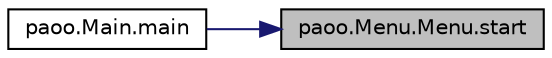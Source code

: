 digraph "paoo.Menu.Menu.start"
{
 // LATEX_PDF_SIZE
  edge [fontname="Helvetica",fontsize="10",labelfontname="Helvetica",labelfontsize="10"];
  node [fontname="Helvetica",fontsize="10",shape=record];
  rankdir="RL";
  Node99 [label="paoo.Menu.Menu.start",height=0.2,width=0.4,color="black", fillcolor="grey75", style="filled", fontcolor="black",tooltip=" "];
  Node99 -> Node100 [dir="back",color="midnightblue",fontsize="10",style="solid",fontname="Helvetica"];
  Node100 [label="paoo.Main.main",height=0.2,width=0.4,color="black", fillcolor="white", style="filled",URL="$classpaoo_1_1_main.html#aa9a98cd90cc8ddb78629a05d04e9241f",tooltip=" "];
}
